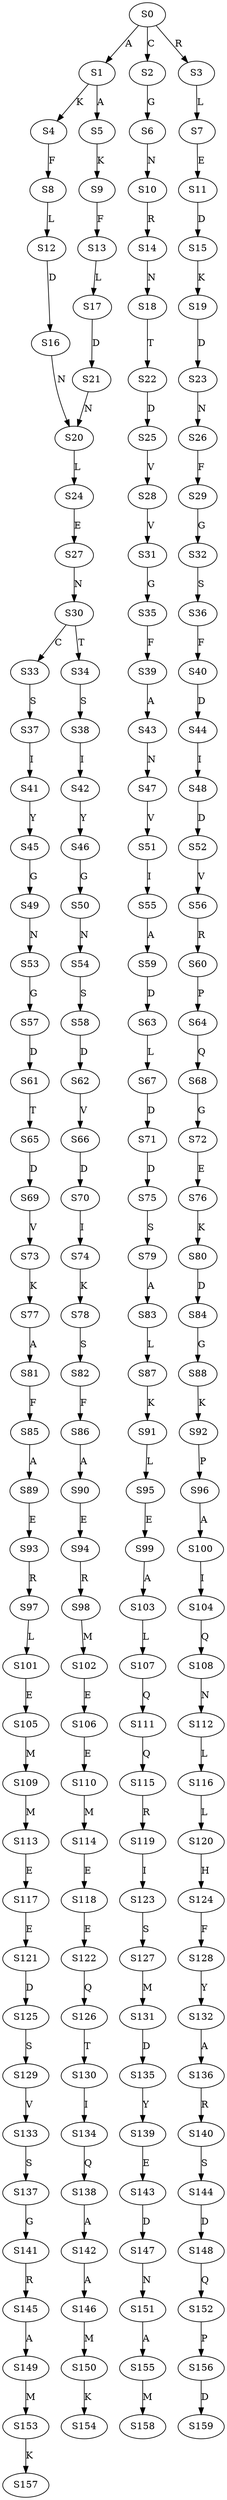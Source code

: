 strict digraph  {
	S0 -> S1 [ label = A ];
	S0 -> S2 [ label = C ];
	S0 -> S3 [ label = R ];
	S1 -> S4 [ label = K ];
	S1 -> S5 [ label = A ];
	S2 -> S6 [ label = G ];
	S3 -> S7 [ label = L ];
	S4 -> S8 [ label = F ];
	S5 -> S9 [ label = K ];
	S6 -> S10 [ label = N ];
	S7 -> S11 [ label = E ];
	S8 -> S12 [ label = L ];
	S9 -> S13 [ label = F ];
	S10 -> S14 [ label = R ];
	S11 -> S15 [ label = D ];
	S12 -> S16 [ label = D ];
	S13 -> S17 [ label = L ];
	S14 -> S18 [ label = N ];
	S15 -> S19 [ label = K ];
	S16 -> S20 [ label = N ];
	S17 -> S21 [ label = D ];
	S18 -> S22 [ label = T ];
	S19 -> S23 [ label = D ];
	S20 -> S24 [ label = L ];
	S21 -> S20 [ label = N ];
	S22 -> S25 [ label = D ];
	S23 -> S26 [ label = N ];
	S24 -> S27 [ label = E ];
	S25 -> S28 [ label = V ];
	S26 -> S29 [ label = F ];
	S27 -> S30 [ label = N ];
	S28 -> S31 [ label = V ];
	S29 -> S32 [ label = G ];
	S30 -> S33 [ label = C ];
	S30 -> S34 [ label = T ];
	S31 -> S35 [ label = G ];
	S32 -> S36 [ label = S ];
	S33 -> S37 [ label = S ];
	S34 -> S38 [ label = S ];
	S35 -> S39 [ label = F ];
	S36 -> S40 [ label = F ];
	S37 -> S41 [ label = I ];
	S38 -> S42 [ label = I ];
	S39 -> S43 [ label = A ];
	S40 -> S44 [ label = D ];
	S41 -> S45 [ label = Y ];
	S42 -> S46 [ label = Y ];
	S43 -> S47 [ label = N ];
	S44 -> S48 [ label = I ];
	S45 -> S49 [ label = G ];
	S46 -> S50 [ label = G ];
	S47 -> S51 [ label = V ];
	S48 -> S52 [ label = D ];
	S49 -> S53 [ label = N ];
	S50 -> S54 [ label = N ];
	S51 -> S55 [ label = I ];
	S52 -> S56 [ label = V ];
	S53 -> S57 [ label = G ];
	S54 -> S58 [ label = S ];
	S55 -> S59 [ label = A ];
	S56 -> S60 [ label = R ];
	S57 -> S61 [ label = D ];
	S58 -> S62 [ label = D ];
	S59 -> S63 [ label = D ];
	S60 -> S64 [ label = P ];
	S61 -> S65 [ label = T ];
	S62 -> S66 [ label = V ];
	S63 -> S67 [ label = L ];
	S64 -> S68 [ label = Q ];
	S65 -> S69 [ label = D ];
	S66 -> S70 [ label = D ];
	S67 -> S71 [ label = D ];
	S68 -> S72 [ label = G ];
	S69 -> S73 [ label = V ];
	S70 -> S74 [ label = I ];
	S71 -> S75 [ label = D ];
	S72 -> S76 [ label = E ];
	S73 -> S77 [ label = K ];
	S74 -> S78 [ label = K ];
	S75 -> S79 [ label = S ];
	S76 -> S80 [ label = K ];
	S77 -> S81 [ label = A ];
	S78 -> S82 [ label = S ];
	S79 -> S83 [ label = A ];
	S80 -> S84 [ label = D ];
	S81 -> S85 [ label = F ];
	S82 -> S86 [ label = F ];
	S83 -> S87 [ label = L ];
	S84 -> S88 [ label = G ];
	S85 -> S89 [ label = A ];
	S86 -> S90 [ label = A ];
	S87 -> S91 [ label = K ];
	S88 -> S92 [ label = K ];
	S89 -> S93 [ label = E ];
	S90 -> S94 [ label = E ];
	S91 -> S95 [ label = L ];
	S92 -> S96 [ label = P ];
	S93 -> S97 [ label = R ];
	S94 -> S98 [ label = R ];
	S95 -> S99 [ label = E ];
	S96 -> S100 [ label = A ];
	S97 -> S101 [ label = L ];
	S98 -> S102 [ label = M ];
	S99 -> S103 [ label = A ];
	S100 -> S104 [ label = I ];
	S101 -> S105 [ label = E ];
	S102 -> S106 [ label = E ];
	S103 -> S107 [ label = L ];
	S104 -> S108 [ label = Q ];
	S105 -> S109 [ label = M ];
	S106 -> S110 [ label = E ];
	S107 -> S111 [ label = Q ];
	S108 -> S112 [ label = N ];
	S109 -> S113 [ label = M ];
	S110 -> S114 [ label = M ];
	S111 -> S115 [ label = Q ];
	S112 -> S116 [ label = L ];
	S113 -> S117 [ label = E ];
	S114 -> S118 [ label = E ];
	S115 -> S119 [ label = R ];
	S116 -> S120 [ label = L ];
	S117 -> S121 [ label = E ];
	S118 -> S122 [ label = E ];
	S119 -> S123 [ label = I ];
	S120 -> S124 [ label = H ];
	S121 -> S125 [ label = D ];
	S122 -> S126 [ label = Q ];
	S123 -> S127 [ label = S ];
	S124 -> S128 [ label = F ];
	S125 -> S129 [ label = S ];
	S126 -> S130 [ label = T ];
	S127 -> S131 [ label = M ];
	S128 -> S132 [ label = Y ];
	S129 -> S133 [ label = V ];
	S130 -> S134 [ label = I ];
	S131 -> S135 [ label = D ];
	S132 -> S136 [ label = A ];
	S133 -> S137 [ label = S ];
	S134 -> S138 [ label = Q ];
	S135 -> S139 [ label = Y ];
	S136 -> S140 [ label = R ];
	S137 -> S141 [ label = G ];
	S138 -> S142 [ label = A ];
	S139 -> S143 [ label = E ];
	S140 -> S144 [ label = S ];
	S141 -> S145 [ label = R ];
	S142 -> S146 [ label = A ];
	S143 -> S147 [ label = D ];
	S144 -> S148 [ label = D ];
	S145 -> S149 [ label = A ];
	S146 -> S150 [ label = M ];
	S147 -> S151 [ label = N ];
	S148 -> S152 [ label = Q ];
	S149 -> S153 [ label = M ];
	S150 -> S154 [ label = K ];
	S151 -> S155 [ label = A ];
	S152 -> S156 [ label = P ];
	S153 -> S157 [ label = K ];
	S155 -> S158 [ label = M ];
	S156 -> S159 [ label = D ];
}
